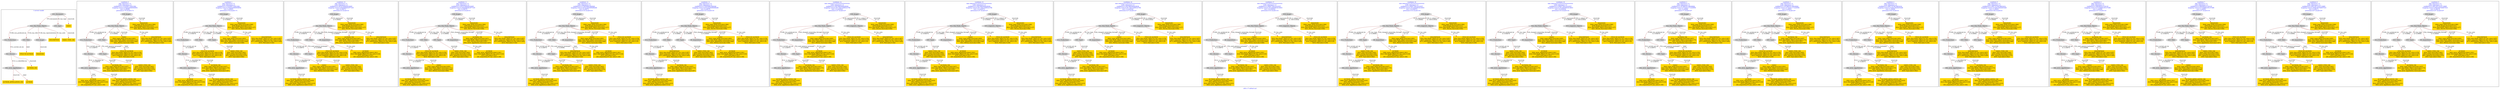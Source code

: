 digraph n0 {
fontcolor="blue"
remincross="true"
label="s08-s-17-edited.xml"
subgraph cluster_0 {
label="1-correct model"
n2[style="filled",color="white",fillcolor="lightgray",label="E12_Production1"];
n3[style="filled",color="white",fillcolor="lightgray",label="E21_Person1"];
n4[style="filled",color="white",fillcolor="lightgray",label="E82_Actor_Appellation1"];
n5[shape="plaintext",style="filled",fillcolor="gold",label="AUTHOR_URI"];
n6[style="filled",color="white",fillcolor="lightgray",label="E22_Man-Made_Object1"];
n7[style="filled",color="white",fillcolor="lightgray",label="E35_Title1"];
n8[style="filled",color="white",fillcolor="lightgray",label="E38_Image1"];
n9[shape="plaintext",style="filled",fillcolor="gold",label="DESCRIPTION"];
n10[style="filled",color="white",fillcolor="lightgray",label="E31_Document1"];
n11[style="filled",color="white",fillcolor="lightgray",label="E55_Type1"];
n12[shape="plaintext",style="filled",fillcolor="gold",label="VIDEO"];
n13[shape="plaintext",style="filled",fillcolor="gold",label="TITLE NO AUTHOR"];
n14[shape="plaintext",style="filled",fillcolor="gold",label="IMAGESRC"];
n15[shape="plaintext",style="filled",fillcolor="gold",label="VIDEO_TYPE_URI"];
n16[shape="plaintext",style="filled",fillcolor="gold",label="AUTHOR_APPELLATION_URI"];
n17[shape="plaintext",style="filled",fillcolor="gold",label="AUTHOR"];
}
subgraph cluster_1 {
label="candidate 0\nlink coherence:1.0\nnode coherence:1.0\nconfidence:0.3103585770001962\nmapping score:0.4784528590000654\ncost:13.99888\n-precision:0.79-recall:0.73"
n19[style="filled",color="white",fillcolor="lightgray",label="E12_Production1"];
n20[style="filled",color="white",fillcolor="lightgray",label="E21_Person1"];
n21[style="filled",color="white",fillcolor="lightgray",label="E55_Type1"];
n22[style="filled",color="white",fillcolor="lightgray",label="E82_Actor_Appellation1"];
n23[style="filled",color="white",fillcolor="lightgray",label="E22_Man-Made_Object1"];
n24[style="filled",color="white",fillcolor="lightgray",label="E35_Title1"];
n25[style="filled",color="white",fillcolor="lightgray",label="E38_Image1"];
n26[shape="plaintext",style="filled",fillcolor="gold",label="VIDEO_TYPE_URI\n[E55_Type,classLink,0.462]\n[E74_Group,classLink,0.242]\n[E57_Material,classLink,0.215]\n[E55_Type,label,0.082]"];
n27[shape="plaintext",style="filled",fillcolor="gold",label="VIDEO\n[E40_Legal_Body,classLink,0.693]\n[E22_Man-Made_Object,classLink,0.171]\n[E82_Actor_Appellation,classLink,0.068]\n[E21_Person,classLink,0.068]"];
n28[shape="plaintext",style="filled",fillcolor="gold",label="AUTHOR\n[E82_Actor_Appellation,label,0.361]\n[E22_Man-Made_Object,P3_has_note,0.238]\n[E35_Title,label,0.201]\n[E8_Acquisition,P3_has_note,0.199]"];
n29[shape="plaintext",style="filled",fillcolor="gold",label="AUTHOR_APPELLATION_URI\n[E82_Actor_Appellation,classLink,0.635]\n[E21_Person,classLink,0.337]\n[E22_Man-Made_Object,P3_has_note,0.015]\n[E82_Actor_Appellation,label,0.014]"];
n30[shape="plaintext",style="filled",fillcolor="gold",label="TITLE NO AUTHOR\n[E22_Man-Made_Object,P3_has_note,0.278]\n[E73_Information_Object,P3_has_note,0.247]\n[E33_Linguistic_Object,P3_has_note,0.24]\n[E35_Title,label,0.236]"];
n31[shape="plaintext",style="filled",fillcolor="gold",label="DESCRIPTION\n[E22_Man-Made_Object,P3_has_note,0.297]\n[E33_Linguistic_Object,P3_has_note,0.276]\n[E73_Information_Object,P3_has_note,0.266]\n[E35_Title,label,0.162]"];
n32[shape="plaintext",style="filled",fillcolor="gold",label="AUTHOR_URI\n[E40_Legal_Body,classLink,0.647]\n[E22_Man-Made_Object,classLink,0.175]\n[E21_Person,classLink,0.091]\n[E82_Actor_Appellation,classLink,0.087]"];
n33[shape="plaintext",style="filled",fillcolor="gold",label="IMAGESRC\n[E40_Legal_Body,classLink,0.586]\n[E38_Image,classLink,0.231]\n[E22_Man-Made_Object,classLink,0.127]\n[E21_Person,classLink,0.056]"];
}
subgraph cluster_2 {
label="candidate 1\nlink coherence:1.0\nnode coherence:1.0\nconfidence:0.3103585770001962\nmapping score:0.4784528590000654\ncost:13.99893\n-precision:0.79-recall:0.73"
n35[style="filled",color="white",fillcolor="lightgray",label="E12_Production1"];
n36[style="filled",color="white",fillcolor="lightgray",label="E21_Person1"];
n37[style="filled",color="white",fillcolor="lightgray",label="E82_Actor_Appellation1"];
n38[style="filled",color="white",fillcolor="lightgray",label="E22_Man-Made_Object1"];
n39[style="filled",color="white",fillcolor="lightgray",label="E35_Title1"];
n40[style="filled",color="white",fillcolor="lightgray",label="E55_Type2"];
n41[style="filled",color="white",fillcolor="lightgray",label="E38_Image1"];
n42[shape="plaintext",style="filled",fillcolor="gold",label="VIDEO\n[E40_Legal_Body,classLink,0.693]\n[E22_Man-Made_Object,classLink,0.171]\n[E82_Actor_Appellation,classLink,0.068]\n[E21_Person,classLink,0.068]"];
n43[shape="plaintext",style="filled",fillcolor="gold",label="AUTHOR\n[E82_Actor_Appellation,label,0.361]\n[E22_Man-Made_Object,P3_has_note,0.238]\n[E35_Title,label,0.201]\n[E8_Acquisition,P3_has_note,0.199]"];
n44[shape="plaintext",style="filled",fillcolor="gold",label="AUTHOR_APPELLATION_URI\n[E82_Actor_Appellation,classLink,0.635]\n[E21_Person,classLink,0.337]\n[E22_Man-Made_Object,P3_has_note,0.015]\n[E82_Actor_Appellation,label,0.014]"];
n45[shape="plaintext",style="filled",fillcolor="gold",label="TITLE NO AUTHOR\n[E22_Man-Made_Object,P3_has_note,0.278]\n[E73_Information_Object,P3_has_note,0.247]\n[E33_Linguistic_Object,P3_has_note,0.24]\n[E35_Title,label,0.236]"];
n46[shape="plaintext",style="filled",fillcolor="gold",label="VIDEO_TYPE_URI\n[E55_Type,classLink,0.462]\n[E74_Group,classLink,0.242]\n[E57_Material,classLink,0.215]\n[E55_Type,label,0.082]"];
n47[shape="plaintext",style="filled",fillcolor="gold",label="DESCRIPTION\n[E22_Man-Made_Object,P3_has_note,0.297]\n[E33_Linguistic_Object,P3_has_note,0.276]\n[E73_Information_Object,P3_has_note,0.266]\n[E35_Title,label,0.162]"];
n48[shape="plaintext",style="filled",fillcolor="gold",label="AUTHOR_URI\n[E40_Legal_Body,classLink,0.647]\n[E22_Man-Made_Object,classLink,0.175]\n[E21_Person,classLink,0.091]\n[E82_Actor_Appellation,classLink,0.087]"];
n49[shape="plaintext",style="filled",fillcolor="gold",label="IMAGESRC\n[E40_Legal_Body,classLink,0.586]\n[E38_Image,classLink,0.231]\n[E22_Man-Made_Object,classLink,0.127]\n[E21_Person,classLink,0.056]"];
}
subgraph cluster_3 {
label="candidate 10\nlink coherence:1.0\nnode coherence:1.0\nconfidence:0.2876704845632005\nmapping score:0.4500568281877335\ncost:14.99873\n-precision:0.6-recall:0.6"
n51[style="filled",color="white",fillcolor="lightgray",label="E12_Production1"];
n52[style="filled",color="white",fillcolor="lightgray",label="E21_Person1"];
n53[style="filled",color="white",fillcolor="lightgray",label="E55_Type1"];
n54[style="filled",color="white",fillcolor="lightgray",label="E82_Actor_Appellation1"];
n55[style="filled",color="white",fillcolor="lightgray",label="E22_Man-Made_Object1"];
n56[style="filled",color="white",fillcolor="lightgray",label="E35_Title1"];
n57[style="filled",color="white",fillcolor="lightgray",label="E8_Acquisition1"];
n58[style="filled",color="white",fillcolor="lightgray",label="E38_Image1"];
n59[shape="plaintext",style="filled",fillcolor="gold",label="VIDEO_TYPE_URI\n[E55_Type,classLink,0.462]\n[E74_Group,classLink,0.242]\n[E57_Material,classLink,0.215]\n[E55_Type,label,0.082]"];
n60[shape="plaintext",style="filled",fillcolor="gold",label="AUTHOR_URI\n[E40_Legal_Body,classLink,0.647]\n[E22_Man-Made_Object,classLink,0.175]\n[E21_Person,classLink,0.091]\n[E82_Actor_Appellation,classLink,0.087]"];
n61[shape="plaintext",style="filled",fillcolor="gold",label="AUTHOR_APPELLATION_URI\n[E82_Actor_Appellation,classLink,0.635]\n[E21_Person,classLink,0.337]\n[E22_Man-Made_Object,P3_has_note,0.015]\n[E82_Actor_Appellation,label,0.014]"];
n62[shape="plaintext",style="filled",fillcolor="gold",label="TITLE NO AUTHOR\n[E22_Man-Made_Object,P3_has_note,0.278]\n[E73_Information_Object,P3_has_note,0.247]\n[E33_Linguistic_Object,P3_has_note,0.24]\n[E35_Title,label,0.236]"];
n63[shape="plaintext",style="filled",fillcolor="gold",label="AUTHOR\n[E82_Actor_Appellation,label,0.361]\n[E22_Man-Made_Object,P3_has_note,0.238]\n[E35_Title,label,0.201]\n[E8_Acquisition,P3_has_note,0.199]"];
n64[shape="plaintext",style="filled",fillcolor="gold",label="DESCRIPTION\n[E22_Man-Made_Object,P3_has_note,0.297]\n[E33_Linguistic_Object,P3_has_note,0.276]\n[E73_Information_Object,P3_has_note,0.266]\n[E35_Title,label,0.162]"];
n65[shape="plaintext",style="filled",fillcolor="gold",label="VIDEO\n[E40_Legal_Body,classLink,0.693]\n[E22_Man-Made_Object,classLink,0.171]\n[E82_Actor_Appellation,classLink,0.068]\n[E21_Person,classLink,0.068]"];
n66[shape="plaintext",style="filled",fillcolor="gold",label="IMAGESRC\n[E40_Legal_Body,classLink,0.586]\n[E38_Image,classLink,0.231]\n[E22_Man-Made_Object,classLink,0.127]\n[E21_Person,classLink,0.056]"];
}
subgraph cluster_4 {
label="candidate 11\nlink coherence:1.0\nnode coherence:1.0\nconfidence:0.2876704845632005\nmapping score:0.4500568281877335\ncost:14.99878\n-precision:0.6-recall:0.6"
n68[style="filled",color="white",fillcolor="lightgray",label="E12_Production1"];
n69[style="filled",color="white",fillcolor="lightgray",label="E21_Person1"];
n70[style="filled",color="white",fillcolor="lightgray",label="E82_Actor_Appellation1"];
n71[style="filled",color="white",fillcolor="lightgray",label="E22_Man-Made_Object1"];
n72[style="filled",color="white",fillcolor="lightgray",label="E35_Title1"];
n73[style="filled",color="white",fillcolor="lightgray",label="E55_Type2"];
n74[style="filled",color="white",fillcolor="lightgray",label="E8_Acquisition1"];
n75[style="filled",color="white",fillcolor="lightgray",label="E38_Image1"];
n76[shape="plaintext",style="filled",fillcolor="gold",label="AUTHOR_URI\n[E40_Legal_Body,classLink,0.647]\n[E22_Man-Made_Object,classLink,0.175]\n[E21_Person,classLink,0.091]\n[E82_Actor_Appellation,classLink,0.087]"];
n77[shape="plaintext",style="filled",fillcolor="gold",label="AUTHOR_APPELLATION_URI\n[E82_Actor_Appellation,classLink,0.635]\n[E21_Person,classLink,0.337]\n[E22_Man-Made_Object,P3_has_note,0.015]\n[E82_Actor_Appellation,label,0.014]"];
n78[shape="plaintext",style="filled",fillcolor="gold",label="TITLE NO AUTHOR\n[E22_Man-Made_Object,P3_has_note,0.278]\n[E73_Information_Object,P3_has_note,0.247]\n[E33_Linguistic_Object,P3_has_note,0.24]\n[E35_Title,label,0.236]"];
n79[shape="plaintext",style="filled",fillcolor="gold",label="AUTHOR\n[E82_Actor_Appellation,label,0.361]\n[E22_Man-Made_Object,P3_has_note,0.238]\n[E35_Title,label,0.201]\n[E8_Acquisition,P3_has_note,0.199]"];
n80[shape="plaintext",style="filled",fillcolor="gold",label="VIDEO_TYPE_URI\n[E55_Type,classLink,0.462]\n[E74_Group,classLink,0.242]\n[E57_Material,classLink,0.215]\n[E55_Type,label,0.082]"];
n81[shape="plaintext",style="filled",fillcolor="gold",label="DESCRIPTION\n[E22_Man-Made_Object,P3_has_note,0.297]\n[E33_Linguistic_Object,P3_has_note,0.276]\n[E73_Information_Object,P3_has_note,0.266]\n[E35_Title,label,0.162]"];
n82[shape="plaintext",style="filled",fillcolor="gold",label="VIDEO\n[E40_Legal_Body,classLink,0.693]\n[E22_Man-Made_Object,classLink,0.171]\n[E82_Actor_Appellation,classLink,0.068]\n[E21_Person,classLink,0.068]"];
n83[shape="plaintext",style="filled",fillcolor="gold",label="IMAGESRC\n[E40_Legal_Body,classLink,0.586]\n[E38_Image,classLink,0.231]\n[E22_Man-Made_Object,classLink,0.127]\n[E21_Person,classLink,0.056]"];
}
subgraph cluster_5 {
label="candidate 12\nlink coherence:1.0\nnode coherence:1.0\nconfidence:0.278554881984948\nmapping score:0.44701829399498266\ncost:14.99873\n-precision:0.53-recall:0.53"
n85[style="filled",color="white",fillcolor="lightgray",label="E12_Production1"];
n86[style="filled",color="white",fillcolor="lightgray",label="E21_Person1"];
n87[style="filled",color="white",fillcolor="lightgray",label="E55_Type1"];
n88[style="filled",color="white",fillcolor="lightgray",label="E82_Actor_Appellation1"];
n89[style="filled",color="white",fillcolor="lightgray",label="E22_Man-Made_Object1"];
n90[style="filled",color="white",fillcolor="lightgray",label="E35_Title1"];
n91[style="filled",color="white",fillcolor="lightgray",label="E8_Acquisition1"];
n92[style="filled",color="white",fillcolor="lightgray",label="E38_Image1"];
n93[shape="plaintext",style="filled",fillcolor="gold",label="VIDEO_TYPE_URI\n[E55_Type,classLink,0.462]\n[E74_Group,classLink,0.242]\n[E57_Material,classLink,0.215]\n[E55_Type,label,0.082]"];
n94[shape="plaintext",style="filled",fillcolor="gold",label="VIDEO\n[E40_Legal_Body,classLink,0.693]\n[E22_Man-Made_Object,classLink,0.171]\n[E82_Actor_Appellation,classLink,0.068]\n[E21_Person,classLink,0.068]"];
n95[shape="plaintext",style="filled",fillcolor="gold",label="AUTHOR_APPELLATION_URI\n[E82_Actor_Appellation,classLink,0.635]\n[E21_Person,classLink,0.337]\n[E22_Man-Made_Object,P3_has_note,0.015]\n[E82_Actor_Appellation,label,0.014]"];
n96[shape="plaintext",style="filled",fillcolor="gold",label="DESCRIPTION\n[E22_Man-Made_Object,P3_has_note,0.297]\n[E33_Linguistic_Object,P3_has_note,0.276]\n[E73_Information_Object,P3_has_note,0.266]\n[E35_Title,label,0.162]"];
n97[shape="plaintext",style="filled",fillcolor="gold",label="AUTHOR\n[E82_Actor_Appellation,label,0.361]\n[E22_Man-Made_Object,P3_has_note,0.238]\n[E35_Title,label,0.201]\n[E8_Acquisition,P3_has_note,0.199]"];
n98[shape="plaintext",style="filled",fillcolor="gold",label="TITLE NO AUTHOR\n[E22_Man-Made_Object,P3_has_note,0.278]\n[E73_Information_Object,P3_has_note,0.247]\n[E33_Linguistic_Object,P3_has_note,0.24]\n[E35_Title,label,0.236]"];
n99[shape="plaintext",style="filled",fillcolor="gold",label="AUTHOR_URI\n[E40_Legal_Body,classLink,0.647]\n[E22_Man-Made_Object,classLink,0.175]\n[E21_Person,classLink,0.091]\n[E82_Actor_Appellation,classLink,0.087]"];
n100[shape="plaintext",style="filled",fillcolor="gold",label="IMAGESRC\n[E40_Legal_Body,classLink,0.586]\n[E38_Image,classLink,0.231]\n[E22_Man-Made_Object,classLink,0.127]\n[E21_Person,classLink,0.056]"];
}
subgraph cluster_6 {
label="candidate 13\nlink coherence:1.0\nnode coherence:1.0\nconfidence:0.278554881984948\nmapping score:0.44701829399498266\ncost:14.99878\n-precision:0.53-recall:0.53"
n102[style="filled",color="white",fillcolor="lightgray",label="E12_Production1"];
n103[style="filled",color="white",fillcolor="lightgray",label="E21_Person1"];
n104[style="filled",color="white",fillcolor="lightgray",label="E82_Actor_Appellation1"];
n105[style="filled",color="white",fillcolor="lightgray",label="E22_Man-Made_Object1"];
n106[style="filled",color="white",fillcolor="lightgray",label="E35_Title1"];
n107[style="filled",color="white",fillcolor="lightgray",label="E55_Type2"];
n108[style="filled",color="white",fillcolor="lightgray",label="E8_Acquisition1"];
n109[style="filled",color="white",fillcolor="lightgray",label="E38_Image1"];
n110[shape="plaintext",style="filled",fillcolor="gold",label="VIDEO\n[E40_Legal_Body,classLink,0.693]\n[E22_Man-Made_Object,classLink,0.171]\n[E82_Actor_Appellation,classLink,0.068]\n[E21_Person,classLink,0.068]"];
n111[shape="plaintext",style="filled",fillcolor="gold",label="AUTHOR_APPELLATION_URI\n[E82_Actor_Appellation,classLink,0.635]\n[E21_Person,classLink,0.337]\n[E22_Man-Made_Object,P3_has_note,0.015]\n[E82_Actor_Appellation,label,0.014]"];
n112[shape="plaintext",style="filled",fillcolor="gold",label="DESCRIPTION\n[E22_Man-Made_Object,P3_has_note,0.297]\n[E33_Linguistic_Object,P3_has_note,0.276]\n[E73_Information_Object,P3_has_note,0.266]\n[E35_Title,label,0.162]"];
n113[shape="plaintext",style="filled",fillcolor="gold",label="AUTHOR\n[E82_Actor_Appellation,label,0.361]\n[E22_Man-Made_Object,P3_has_note,0.238]\n[E35_Title,label,0.201]\n[E8_Acquisition,P3_has_note,0.199]"];
n114[shape="plaintext",style="filled",fillcolor="gold",label="VIDEO_TYPE_URI\n[E55_Type,classLink,0.462]\n[E74_Group,classLink,0.242]\n[E57_Material,classLink,0.215]\n[E55_Type,label,0.082]"];
n115[shape="plaintext",style="filled",fillcolor="gold",label="TITLE NO AUTHOR\n[E22_Man-Made_Object,P3_has_note,0.278]\n[E73_Information_Object,P3_has_note,0.247]\n[E33_Linguistic_Object,P3_has_note,0.24]\n[E35_Title,label,0.236]"];
n116[shape="plaintext",style="filled",fillcolor="gold",label="AUTHOR_URI\n[E40_Legal_Body,classLink,0.647]\n[E22_Man-Made_Object,classLink,0.175]\n[E21_Person,classLink,0.091]\n[E82_Actor_Appellation,classLink,0.087]"];
n117[shape="plaintext",style="filled",fillcolor="gold",label="IMAGESRC\n[E40_Legal_Body,classLink,0.586]\n[E38_Image,classLink,0.231]\n[E22_Man-Made_Object,classLink,0.127]\n[E21_Person,classLink,0.056]"];
}
subgraph cluster_7 {
label="candidate 14\nlink coherence:0.9333333333333333\nnode coherence:1.0\nconfidence:0.2927684280829838\nmapping score:0.45175614269432796\ncost:114.008922\n-precision:0.47-recall:0.47"
n119[style="filled",color="white",fillcolor="lightgray",label="E12_Production1"];
n120[style="filled",color="white",fillcolor="lightgray",label="E21_Person1"];
n121[style="filled",color="white",fillcolor="lightgray",label="E55_Type1"];
n122[style="filled",color="white",fillcolor="lightgray",label="E82_Actor_Appellation1"];
n123[style="filled",color="white",fillcolor="lightgray",label="E22_Man-Made_Object1"];
n124[style="filled",color="white",fillcolor="lightgray",label="E8_Acquisition1"];
n125[style="filled",color="white",fillcolor="lightgray",label="E38_Image1"];
n126[style="filled",color="white",fillcolor="lightgray",label="E33_Linguistic_Object2"];
n127[shape="plaintext",style="filled",fillcolor="gold",label="VIDEO_TYPE_URI\n[E55_Type,classLink,0.462]\n[E74_Group,classLink,0.242]\n[E57_Material,classLink,0.215]\n[E55_Type,label,0.082]"];
n128[shape="plaintext",style="filled",fillcolor="gold",label="VIDEO\n[E40_Legal_Body,classLink,0.693]\n[E22_Man-Made_Object,classLink,0.171]\n[E82_Actor_Appellation,classLink,0.068]\n[E21_Person,classLink,0.068]"];
n129[shape="plaintext",style="filled",fillcolor="gold",label="AUTHOR_APPELLATION_URI\n[E82_Actor_Appellation,classLink,0.635]\n[E21_Person,classLink,0.337]\n[E22_Man-Made_Object,P3_has_note,0.015]\n[E82_Actor_Appellation,label,0.014]"];
n130[shape="plaintext",style="filled",fillcolor="gold",label="AUTHOR\n[E82_Actor_Appellation,label,0.361]\n[E22_Man-Made_Object,P3_has_note,0.238]\n[E35_Title,label,0.201]\n[E8_Acquisition,P3_has_note,0.199]"];
n131[shape="plaintext",style="filled",fillcolor="gold",label="TITLE NO AUTHOR\n[E22_Man-Made_Object,P3_has_note,0.278]\n[E73_Information_Object,P3_has_note,0.247]\n[E33_Linguistic_Object,P3_has_note,0.24]\n[E35_Title,label,0.236]"];
n132[shape="plaintext",style="filled",fillcolor="gold",label="DESCRIPTION\n[E22_Man-Made_Object,P3_has_note,0.297]\n[E33_Linguistic_Object,P3_has_note,0.276]\n[E73_Information_Object,P3_has_note,0.266]\n[E35_Title,label,0.162]"];
n133[shape="plaintext",style="filled",fillcolor="gold",label="AUTHOR_URI\n[E40_Legal_Body,classLink,0.647]\n[E22_Man-Made_Object,classLink,0.175]\n[E21_Person,classLink,0.091]\n[E82_Actor_Appellation,classLink,0.087]"];
n134[shape="plaintext",style="filled",fillcolor="gold",label="IMAGESRC\n[E40_Legal_Body,classLink,0.586]\n[E38_Image,classLink,0.231]\n[E22_Man-Made_Object,classLink,0.127]\n[E21_Person,classLink,0.056]"];
}
subgraph cluster_8 {
label="candidate 15\nlink coherence:0.9333333333333333\nnode coherence:1.0\nconfidence:0.2927684280829838\nmapping score:0.45175614269432796\ncost:114.008972\n-precision:0.47-recall:0.47"
n136[style="filled",color="white",fillcolor="lightgray",label="E12_Production1"];
n137[style="filled",color="white",fillcolor="lightgray",label="E21_Person1"];
n138[style="filled",color="white",fillcolor="lightgray",label="E82_Actor_Appellation1"];
n139[style="filled",color="white",fillcolor="lightgray",label="E22_Man-Made_Object1"];
n140[style="filled",color="white",fillcolor="lightgray",label="E55_Type2"];
n141[style="filled",color="white",fillcolor="lightgray",label="E8_Acquisition1"];
n142[style="filled",color="white",fillcolor="lightgray",label="E38_Image1"];
n143[style="filled",color="white",fillcolor="lightgray",label="E33_Linguistic_Object2"];
n144[shape="plaintext",style="filled",fillcolor="gold",label="VIDEO\n[E40_Legal_Body,classLink,0.693]\n[E22_Man-Made_Object,classLink,0.171]\n[E82_Actor_Appellation,classLink,0.068]\n[E21_Person,classLink,0.068]"];
n145[shape="plaintext",style="filled",fillcolor="gold",label="AUTHOR_APPELLATION_URI\n[E82_Actor_Appellation,classLink,0.635]\n[E21_Person,classLink,0.337]\n[E22_Man-Made_Object,P3_has_note,0.015]\n[E82_Actor_Appellation,label,0.014]"];
n146[shape="plaintext",style="filled",fillcolor="gold",label="AUTHOR\n[E82_Actor_Appellation,label,0.361]\n[E22_Man-Made_Object,P3_has_note,0.238]\n[E35_Title,label,0.201]\n[E8_Acquisition,P3_has_note,0.199]"];
n147[shape="plaintext",style="filled",fillcolor="gold",label="VIDEO_TYPE_URI\n[E55_Type,classLink,0.462]\n[E74_Group,classLink,0.242]\n[E57_Material,classLink,0.215]\n[E55_Type,label,0.082]"];
n148[shape="plaintext",style="filled",fillcolor="gold",label="TITLE NO AUTHOR\n[E22_Man-Made_Object,P3_has_note,0.278]\n[E73_Information_Object,P3_has_note,0.247]\n[E33_Linguistic_Object,P3_has_note,0.24]\n[E35_Title,label,0.236]"];
n149[shape="plaintext",style="filled",fillcolor="gold",label="DESCRIPTION\n[E22_Man-Made_Object,P3_has_note,0.297]\n[E33_Linguistic_Object,P3_has_note,0.276]\n[E73_Information_Object,P3_has_note,0.266]\n[E35_Title,label,0.162]"];
n150[shape="plaintext",style="filled",fillcolor="gold",label="AUTHOR_URI\n[E40_Legal_Body,classLink,0.647]\n[E22_Man-Made_Object,classLink,0.175]\n[E21_Person,classLink,0.091]\n[E82_Actor_Appellation,classLink,0.087]"];
n151[shape="plaintext",style="filled",fillcolor="gold",label="IMAGESRC\n[E40_Legal_Body,classLink,0.586]\n[E38_Image,classLink,0.231]\n[E22_Man-Made_Object,classLink,0.127]\n[E21_Person,classLink,0.056]"];
}
subgraph cluster_9 {
label="candidate 16\nlink coherence:0.9333333333333333\nnode coherence:1.0\nconfidence:0.2927684280829838\nmapping score:0.45175614269432796\ncost:114.009042\n-precision:0.47-recall:0.47"
n153[style="filled",color="white",fillcolor="lightgray",label="E12_Production1"];
n154[style="filled",color="white",fillcolor="lightgray",label="E21_Person1"];
n155[style="filled",color="white",fillcolor="lightgray",label="E82_Actor_Appellation1"];
n156[style="filled",color="white",fillcolor="lightgray",label="E22_Man-Made_Object1"];
n157[style="filled",color="white",fillcolor="lightgray",label="E55_Type3"];
n158[style="filled",color="white",fillcolor="lightgray",label="E8_Acquisition1"];
n159[style="filled",color="white",fillcolor="lightgray",label="E38_Image1"];
n160[style="filled",color="white",fillcolor="lightgray",label="E33_Linguistic_Object2"];
n161[shape="plaintext",style="filled",fillcolor="gold",label="VIDEO\n[E40_Legal_Body,classLink,0.693]\n[E22_Man-Made_Object,classLink,0.171]\n[E82_Actor_Appellation,classLink,0.068]\n[E21_Person,classLink,0.068]"];
n162[shape="plaintext",style="filled",fillcolor="gold",label="VIDEO_TYPE_URI\n[E55_Type,classLink,0.462]\n[E74_Group,classLink,0.242]\n[E57_Material,classLink,0.215]\n[E55_Type,label,0.082]"];
n163[shape="plaintext",style="filled",fillcolor="gold",label="AUTHOR_APPELLATION_URI\n[E82_Actor_Appellation,classLink,0.635]\n[E21_Person,classLink,0.337]\n[E22_Man-Made_Object,P3_has_note,0.015]\n[E82_Actor_Appellation,label,0.014]"];
n164[shape="plaintext",style="filled",fillcolor="gold",label="AUTHOR\n[E82_Actor_Appellation,label,0.361]\n[E22_Man-Made_Object,P3_has_note,0.238]\n[E35_Title,label,0.201]\n[E8_Acquisition,P3_has_note,0.199]"];
n165[shape="plaintext",style="filled",fillcolor="gold",label="TITLE NO AUTHOR\n[E22_Man-Made_Object,P3_has_note,0.278]\n[E73_Information_Object,P3_has_note,0.247]\n[E33_Linguistic_Object,P3_has_note,0.24]\n[E35_Title,label,0.236]"];
n166[shape="plaintext",style="filled",fillcolor="gold",label="DESCRIPTION\n[E22_Man-Made_Object,P3_has_note,0.297]\n[E33_Linguistic_Object,P3_has_note,0.276]\n[E73_Information_Object,P3_has_note,0.266]\n[E35_Title,label,0.162]"];
n167[shape="plaintext",style="filled",fillcolor="gold",label="AUTHOR_URI\n[E40_Legal_Body,classLink,0.647]\n[E22_Man-Made_Object,classLink,0.175]\n[E21_Person,classLink,0.091]\n[E82_Actor_Appellation,classLink,0.087]"];
n168[shape="plaintext",style="filled",fillcolor="gold",label="IMAGESRC\n[E40_Legal_Body,classLink,0.586]\n[E38_Image,classLink,0.231]\n[E22_Man-Made_Object,classLink,0.127]\n[E21_Person,classLink,0.056]"];
}
subgraph cluster_10 {
label="candidate 17\nlink coherence:0.9333333333333333\nnode coherence:1.0\nconfidence:0.2906778410232557\nmapping score:0.4510592803410853\ncost:114.008922\n-precision:0.53-recall:0.53"
n170[style="filled",color="white",fillcolor="lightgray",label="E12_Production1"];
n171[style="filled",color="white",fillcolor="lightgray",label="E21_Person1"];
n172[style="filled",color="white",fillcolor="lightgray",label="E55_Type1"];
n173[style="filled",color="white",fillcolor="lightgray",label="E82_Actor_Appellation1"];
n174[style="filled",color="white",fillcolor="lightgray",label="E22_Man-Made_Object1"];
n175[style="filled",color="white",fillcolor="lightgray",label="E8_Acquisition1"];
n176[style="filled",color="white",fillcolor="lightgray",label="E38_Image1"];
n177[style="filled",color="white",fillcolor="lightgray",label="E33_Linguistic_Object2"];
n178[shape="plaintext",style="filled",fillcolor="gold",label="VIDEO_TYPE_URI\n[E55_Type,classLink,0.462]\n[E74_Group,classLink,0.242]\n[E57_Material,classLink,0.215]\n[E55_Type,label,0.082]"];
n179[shape="plaintext",style="filled",fillcolor="gold",label="VIDEO\n[E40_Legal_Body,classLink,0.693]\n[E22_Man-Made_Object,classLink,0.171]\n[E82_Actor_Appellation,classLink,0.068]\n[E21_Person,classLink,0.068]"];
n180[shape="plaintext",style="filled",fillcolor="gold",label="AUTHOR_APPELLATION_URI\n[E82_Actor_Appellation,classLink,0.635]\n[E21_Person,classLink,0.337]\n[E22_Man-Made_Object,P3_has_note,0.015]\n[E82_Actor_Appellation,label,0.014]"];
n181[shape="plaintext",style="filled",fillcolor="gold",label="AUTHOR\n[E82_Actor_Appellation,label,0.361]\n[E22_Man-Made_Object,P3_has_note,0.238]\n[E35_Title,label,0.201]\n[E8_Acquisition,P3_has_note,0.199]"];
n182[shape="plaintext",style="filled",fillcolor="gold",label="TITLE NO AUTHOR\n[E22_Man-Made_Object,P3_has_note,0.278]\n[E73_Information_Object,P3_has_note,0.247]\n[E33_Linguistic_Object,P3_has_note,0.24]\n[E35_Title,label,0.236]"];
n183[shape="plaintext",style="filled",fillcolor="gold",label="DESCRIPTION\n[E22_Man-Made_Object,P3_has_note,0.297]\n[E33_Linguistic_Object,P3_has_note,0.276]\n[E73_Information_Object,P3_has_note,0.266]\n[E35_Title,label,0.162]"];
n184[shape="plaintext",style="filled",fillcolor="gold",label="AUTHOR_URI\n[E40_Legal_Body,classLink,0.647]\n[E22_Man-Made_Object,classLink,0.175]\n[E21_Person,classLink,0.091]\n[E82_Actor_Appellation,classLink,0.087]"];
n185[shape="plaintext",style="filled",fillcolor="gold",label="IMAGESRC\n[E40_Legal_Body,classLink,0.586]\n[E38_Image,classLink,0.231]\n[E22_Man-Made_Object,classLink,0.127]\n[E21_Person,classLink,0.056]"];
}
subgraph cluster_11 {
label="candidate 18\nlink coherence:0.9333333333333333\nnode coherence:1.0\nconfidence:0.2906778410232557\nmapping score:0.4510592803410853\ncost:114.008972\n-precision:0.53-recall:0.53"
n187[style="filled",color="white",fillcolor="lightgray",label="E12_Production1"];
n188[style="filled",color="white",fillcolor="lightgray",label="E21_Person1"];
n189[style="filled",color="white",fillcolor="lightgray",label="E82_Actor_Appellation1"];
n190[style="filled",color="white",fillcolor="lightgray",label="E22_Man-Made_Object1"];
n191[style="filled",color="white",fillcolor="lightgray",label="E55_Type2"];
n192[style="filled",color="white",fillcolor="lightgray",label="E8_Acquisition1"];
n193[style="filled",color="white",fillcolor="lightgray",label="E38_Image1"];
n194[style="filled",color="white",fillcolor="lightgray",label="E33_Linguistic_Object2"];
n195[shape="plaintext",style="filled",fillcolor="gold",label="VIDEO\n[E40_Legal_Body,classLink,0.693]\n[E22_Man-Made_Object,classLink,0.171]\n[E82_Actor_Appellation,classLink,0.068]\n[E21_Person,classLink,0.068]"];
n196[shape="plaintext",style="filled",fillcolor="gold",label="AUTHOR_APPELLATION_URI\n[E82_Actor_Appellation,classLink,0.635]\n[E21_Person,classLink,0.337]\n[E22_Man-Made_Object,P3_has_note,0.015]\n[E82_Actor_Appellation,label,0.014]"];
n197[shape="plaintext",style="filled",fillcolor="gold",label="AUTHOR\n[E82_Actor_Appellation,label,0.361]\n[E22_Man-Made_Object,P3_has_note,0.238]\n[E35_Title,label,0.201]\n[E8_Acquisition,P3_has_note,0.199]"];
n198[shape="plaintext",style="filled",fillcolor="gold",label="VIDEO_TYPE_URI\n[E55_Type,classLink,0.462]\n[E74_Group,classLink,0.242]\n[E57_Material,classLink,0.215]\n[E55_Type,label,0.082]"];
n199[shape="plaintext",style="filled",fillcolor="gold",label="TITLE NO AUTHOR\n[E22_Man-Made_Object,P3_has_note,0.278]\n[E73_Information_Object,P3_has_note,0.247]\n[E33_Linguistic_Object,P3_has_note,0.24]\n[E35_Title,label,0.236]"];
n200[shape="plaintext",style="filled",fillcolor="gold",label="DESCRIPTION\n[E22_Man-Made_Object,P3_has_note,0.297]\n[E33_Linguistic_Object,P3_has_note,0.276]\n[E73_Information_Object,P3_has_note,0.266]\n[E35_Title,label,0.162]"];
n201[shape="plaintext",style="filled",fillcolor="gold",label="AUTHOR_URI\n[E40_Legal_Body,classLink,0.647]\n[E22_Man-Made_Object,classLink,0.175]\n[E21_Person,classLink,0.091]\n[E82_Actor_Appellation,classLink,0.087]"];
n202[shape="plaintext",style="filled",fillcolor="gold",label="IMAGESRC\n[E40_Legal_Body,classLink,0.586]\n[E38_Image,classLink,0.231]\n[E22_Man-Made_Object,classLink,0.127]\n[E21_Person,classLink,0.056]"];
}
subgraph cluster_12 {
label="candidate 19\nlink coherence:0.9333333333333333\nnode coherence:1.0\nconfidence:0.2906778410232557\nmapping score:0.4510592803410853\ncost:114.009042\n-precision:0.53-recall:0.53"
n204[style="filled",color="white",fillcolor="lightgray",label="E12_Production1"];
n205[style="filled",color="white",fillcolor="lightgray",label="E21_Person1"];
n206[style="filled",color="white",fillcolor="lightgray",label="E82_Actor_Appellation1"];
n207[style="filled",color="white",fillcolor="lightgray",label="E22_Man-Made_Object1"];
n208[style="filled",color="white",fillcolor="lightgray",label="E55_Type3"];
n209[style="filled",color="white",fillcolor="lightgray",label="E8_Acquisition1"];
n210[style="filled",color="white",fillcolor="lightgray",label="E38_Image1"];
n211[style="filled",color="white",fillcolor="lightgray",label="E33_Linguistic_Object2"];
n212[shape="plaintext",style="filled",fillcolor="gold",label="VIDEO\n[E40_Legal_Body,classLink,0.693]\n[E22_Man-Made_Object,classLink,0.171]\n[E82_Actor_Appellation,classLink,0.068]\n[E21_Person,classLink,0.068]"];
n213[shape="plaintext",style="filled",fillcolor="gold",label="VIDEO_TYPE_URI\n[E55_Type,classLink,0.462]\n[E74_Group,classLink,0.242]\n[E57_Material,classLink,0.215]\n[E55_Type,label,0.082]"];
n214[shape="plaintext",style="filled",fillcolor="gold",label="AUTHOR_APPELLATION_URI\n[E82_Actor_Appellation,classLink,0.635]\n[E21_Person,classLink,0.337]\n[E22_Man-Made_Object,P3_has_note,0.015]\n[E82_Actor_Appellation,label,0.014]"];
n215[shape="plaintext",style="filled",fillcolor="gold",label="AUTHOR\n[E82_Actor_Appellation,label,0.361]\n[E22_Man-Made_Object,P3_has_note,0.238]\n[E35_Title,label,0.201]\n[E8_Acquisition,P3_has_note,0.199]"];
n216[shape="plaintext",style="filled",fillcolor="gold",label="TITLE NO AUTHOR\n[E22_Man-Made_Object,P3_has_note,0.278]\n[E73_Information_Object,P3_has_note,0.247]\n[E33_Linguistic_Object,P3_has_note,0.24]\n[E35_Title,label,0.236]"];
n217[shape="plaintext",style="filled",fillcolor="gold",label="DESCRIPTION\n[E22_Man-Made_Object,P3_has_note,0.297]\n[E33_Linguistic_Object,P3_has_note,0.276]\n[E73_Information_Object,P3_has_note,0.266]\n[E35_Title,label,0.162]"];
n218[shape="plaintext",style="filled",fillcolor="gold",label="AUTHOR_URI\n[E40_Legal_Body,classLink,0.647]\n[E22_Man-Made_Object,classLink,0.175]\n[E21_Person,classLink,0.091]\n[E82_Actor_Appellation,classLink,0.087]"];
n219[shape="plaintext",style="filled",fillcolor="gold",label="IMAGESRC\n[E40_Legal_Body,classLink,0.586]\n[E38_Image,classLink,0.231]\n[E22_Man-Made_Object,classLink,0.127]\n[E21_Person,classLink,0.056]"];
}
subgraph cluster_13 {
label="candidate 2\nlink coherence:1.0\nnode coherence:1.0\nconfidence:0.30789035136628684\nmapping score:0.4776301171220956\ncost:13.99888\n-precision:0.71-recall:0.67"
n221[style="filled",color="white",fillcolor="lightgray",label="E12_Production1"];
n222[style="filled",color="white",fillcolor="lightgray",label="E21_Person1"];
n223[style="filled",color="white",fillcolor="lightgray",label="E55_Type1"];
n224[style="filled",color="white",fillcolor="lightgray",label="E82_Actor_Appellation1"];
n225[style="filled",color="white",fillcolor="lightgray",label="E22_Man-Made_Object1"];
n226[style="filled",color="white",fillcolor="lightgray",label="E35_Title1"];
n227[style="filled",color="white",fillcolor="lightgray",label="E38_Image1"];
n228[shape="plaintext",style="filled",fillcolor="gold",label="VIDEO_TYPE_URI\n[E55_Type,classLink,0.462]\n[E74_Group,classLink,0.242]\n[E57_Material,classLink,0.215]\n[E55_Type,label,0.082]"];
n229[shape="plaintext",style="filled",fillcolor="gold",label="AUTHOR_URI\n[E40_Legal_Body,classLink,0.647]\n[E22_Man-Made_Object,classLink,0.175]\n[E21_Person,classLink,0.091]\n[E82_Actor_Appellation,classLink,0.087]"];
n230[shape="plaintext",style="filled",fillcolor="gold",label="AUTHOR\n[E82_Actor_Appellation,label,0.361]\n[E22_Man-Made_Object,P3_has_note,0.238]\n[E35_Title,label,0.201]\n[E8_Acquisition,P3_has_note,0.199]"];
n231[shape="plaintext",style="filled",fillcolor="gold",label="AUTHOR_APPELLATION_URI\n[E82_Actor_Appellation,classLink,0.635]\n[E21_Person,classLink,0.337]\n[E22_Man-Made_Object,P3_has_note,0.015]\n[E82_Actor_Appellation,label,0.014]"];
n232[shape="plaintext",style="filled",fillcolor="gold",label="TITLE NO AUTHOR\n[E22_Man-Made_Object,P3_has_note,0.278]\n[E73_Information_Object,P3_has_note,0.247]\n[E33_Linguistic_Object,P3_has_note,0.24]\n[E35_Title,label,0.236]"];
n233[shape="plaintext",style="filled",fillcolor="gold",label="DESCRIPTION\n[E22_Man-Made_Object,P3_has_note,0.297]\n[E33_Linguistic_Object,P3_has_note,0.276]\n[E73_Information_Object,P3_has_note,0.266]\n[E35_Title,label,0.162]"];
n234[shape="plaintext",style="filled",fillcolor="gold",label="VIDEO\n[E40_Legal_Body,classLink,0.693]\n[E22_Man-Made_Object,classLink,0.171]\n[E82_Actor_Appellation,classLink,0.068]\n[E21_Person,classLink,0.068]"];
n235[shape="plaintext",style="filled",fillcolor="gold",label="IMAGESRC\n[E40_Legal_Body,classLink,0.586]\n[E38_Image,classLink,0.231]\n[E22_Man-Made_Object,classLink,0.127]\n[E21_Person,classLink,0.056]"];
}
subgraph cluster_14 {
label="candidate 3\nlink coherence:1.0\nnode coherence:1.0\nconfidence:0.30789035136628684\nmapping score:0.4776301171220956\ncost:13.99893\n-precision:0.71-recall:0.67"
n237[style="filled",color="white",fillcolor="lightgray",label="E12_Production1"];
n238[style="filled",color="white",fillcolor="lightgray",label="E21_Person1"];
n239[style="filled",color="white",fillcolor="lightgray",label="E82_Actor_Appellation1"];
n240[style="filled",color="white",fillcolor="lightgray",label="E22_Man-Made_Object1"];
n241[style="filled",color="white",fillcolor="lightgray",label="E35_Title1"];
n242[style="filled",color="white",fillcolor="lightgray",label="E55_Type2"];
n243[style="filled",color="white",fillcolor="lightgray",label="E38_Image1"];
n244[shape="plaintext",style="filled",fillcolor="gold",label="AUTHOR_URI\n[E40_Legal_Body,classLink,0.647]\n[E22_Man-Made_Object,classLink,0.175]\n[E21_Person,classLink,0.091]\n[E82_Actor_Appellation,classLink,0.087]"];
n245[shape="plaintext",style="filled",fillcolor="gold",label="AUTHOR\n[E82_Actor_Appellation,label,0.361]\n[E22_Man-Made_Object,P3_has_note,0.238]\n[E35_Title,label,0.201]\n[E8_Acquisition,P3_has_note,0.199]"];
n246[shape="plaintext",style="filled",fillcolor="gold",label="AUTHOR_APPELLATION_URI\n[E82_Actor_Appellation,classLink,0.635]\n[E21_Person,classLink,0.337]\n[E22_Man-Made_Object,P3_has_note,0.015]\n[E82_Actor_Appellation,label,0.014]"];
n247[shape="plaintext",style="filled",fillcolor="gold",label="TITLE NO AUTHOR\n[E22_Man-Made_Object,P3_has_note,0.278]\n[E73_Information_Object,P3_has_note,0.247]\n[E33_Linguistic_Object,P3_has_note,0.24]\n[E35_Title,label,0.236]"];
n248[shape="plaintext",style="filled",fillcolor="gold",label="VIDEO_TYPE_URI\n[E55_Type,classLink,0.462]\n[E74_Group,classLink,0.242]\n[E57_Material,classLink,0.215]\n[E55_Type,label,0.082]"];
n249[shape="plaintext",style="filled",fillcolor="gold",label="DESCRIPTION\n[E22_Man-Made_Object,P3_has_note,0.297]\n[E33_Linguistic_Object,P3_has_note,0.276]\n[E73_Information_Object,P3_has_note,0.266]\n[E35_Title,label,0.162]"];
n250[shape="plaintext",style="filled",fillcolor="gold",label="VIDEO\n[E40_Legal_Body,classLink,0.693]\n[E22_Man-Made_Object,classLink,0.171]\n[E82_Actor_Appellation,classLink,0.068]\n[E21_Person,classLink,0.068]"];
n251[shape="plaintext",style="filled",fillcolor="gold",label="IMAGESRC\n[E40_Legal_Body,classLink,0.586]\n[E38_Image,classLink,0.231]\n[E22_Man-Made_Object,classLink,0.127]\n[E21_Person,classLink,0.056]"];
}
subgraph cluster_15 {
label="candidate 4\nlink coherence:1.0\nnode coherence:1.0\nconfidence:0.29877474878803434\nmapping score:0.4745915829293448\ncost:13.99888\n-precision:0.64-recall:0.6"
n253[style="filled",color="white",fillcolor="lightgray",label="E12_Production1"];
n254[style="filled",color="white",fillcolor="lightgray",label="E21_Person1"];
n255[style="filled",color="white",fillcolor="lightgray",label="E55_Type1"];
n256[style="filled",color="white",fillcolor="lightgray",label="E82_Actor_Appellation1"];
n257[style="filled",color="white",fillcolor="lightgray",label="E22_Man-Made_Object1"];
n258[style="filled",color="white",fillcolor="lightgray",label="E35_Title1"];
n259[style="filled",color="white",fillcolor="lightgray",label="E38_Image1"];
n260[shape="plaintext",style="filled",fillcolor="gold",label="VIDEO_TYPE_URI\n[E55_Type,classLink,0.462]\n[E74_Group,classLink,0.242]\n[E57_Material,classLink,0.215]\n[E55_Type,label,0.082]"];
n261[shape="plaintext",style="filled",fillcolor="gold",label="VIDEO\n[E40_Legal_Body,classLink,0.693]\n[E22_Man-Made_Object,classLink,0.171]\n[E82_Actor_Appellation,classLink,0.068]\n[E21_Person,classLink,0.068]"];
n262[shape="plaintext",style="filled",fillcolor="gold",label="AUTHOR\n[E82_Actor_Appellation,label,0.361]\n[E22_Man-Made_Object,P3_has_note,0.238]\n[E35_Title,label,0.201]\n[E8_Acquisition,P3_has_note,0.199]"];
n263[shape="plaintext",style="filled",fillcolor="gold",label="AUTHOR_APPELLATION_URI\n[E82_Actor_Appellation,classLink,0.635]\n[E21_Person,classLink,0.337]\n[E22_Man-Made_Object,P3_has_note,0.015]\n[E82_Actor_Appellation,label,0.014]"];
n264[shape="plaintext",style="filled",fillcolor="gold",label="DESCRIPTION\n[E22_Man-Made_Object,P3_has_note,0.297]\n[E33_Linguistic_Object,P3_has_note,0.276]\n[E73_Information_Object,P3_has_note,0.266]\n[E35_Title,label,0.162]"];
n265[shape="plaintext",style="filled",fillcolor="gold",label="TITLE NO AUTHOR\n[E22_Man-Made_Object,P3_has_note,0.278]\n[E73_Information_Object,P3_has_note,0.247]\n[E33_Linguistic_Object,P3_has_note,0.24]\n[E35_Title,label,0.236]"];
n266[shape="plaintext",style="filled",fillcolor="gold",label="AUTHOR_URI\n[E40_Legal_Body,classLink,0.647]\n[E22_Man-Made_Object,classLink,0.175]\n[E21_Person,classLink,0.091]\n[E82_Actor_Appellation,classLink,0.087]"];
n267[shape="plaintext",style="filled",fillcolor="gold",label="IMAGESRC\n[E40_Legal_Body,classLink,0.586]\n[E38_Image,classLink,0.231]\n[E22_Man-Made_Object,classLink,0.127]\n[E21_Person,classLink,0.056]"];
}
subgraph cluster_16 {
label="candidate 5\nlink coherence:1.0\nnode coherence:1.0\nconfidence:0.29877474878803434\nmapping score:0.4745915829293448\ncost:13.99893\n-precision:0.64-recall:0.6"
n269[style="filled",color="white",fillcolor="lightgray",label="E12_Production1"];
n270[style="filled",color="white",fillcolor="lightgray",label="E21_Person1"];
n271[style="filled",color="white",fillcolor="lightgray",label="E82_Actor_Appellation1"];
n272[style="filled",color="white",fillcolor="lightgray",label="E22_Man-Made_Object1"];
n273[style="filled",color="white",fillcolor="lightgray",label="E35_Title1"];
n274[style="filled",color="white",fillcolor="lightgray",label="E55_Type2"];
n275[style="filled",color="white",fillcolor="lightgray",label="E38_Image1"];
n276[shape="plaintext",style="filled",fillcolor="gold",label="VIDEO\n[E40_Legal_Body,classLink,0.693]\n[E22_Man-Made_Object,classLink,0.171]\n[E82_Actor_Appellation,classLink,0.068]\n[E21_Person,classLink,0.068]"];
n277[shape="plaintext",style="filled",fillcolor="gold",label="AUTHOR\n[E82_Actor_Appellation,label,0.361]\n[E22_Man-Made_Object,P3_has_note,0.238]\n[E35_Title,label,0.201]\n[E8_Acquisition,P3_has_note,0.199]"];
n278[shape="plaintext",style="filled",fillcolor="gold",label="AUTHOR_APPELLATION_URI\n[E82_Actor_Appellation,classLink,0.635]\n[E21_Person,classLink,0.337]\n[E22_Man-Made_Object,P3_has_note,0.015]\n[E82_Actor_Appellation,label,0.014]"];
n279[shape="plaintext",style="filled",fillcolor="gold",label="DESCRIPTION\n[E22_Man-Made_Object,P3_has_note,0.297]\n[E33_Linguistic_Object,P3_has_note,0.276]\n[E73_Information_Object,P3_has_note,0.266]\n[E35_Title,label,0.162]"];
n280[shape="plaintext",style="filled",fillcolor="gold",label="VIDEO_TYPE_URI\n[E55_Type,classLink,0.462]\n[E74_Group,classLink,0.242]\n[E57_Material,classLink,0.215]\n[E55_Type,label,0.082]"];
n281[shape="plaintext",style="filled",fillcolor="gold",label="TITLE NO AUTHOR\n[E22_Man-Made_Object,P3_has_note,0.278]\n[E73_Information_Object,P3_has_note,0.247]\n[E33_Linguistic_Object,P3_has_note,0.24]\n[E35_Title,label,0.236]"];
n282[shape="plaintext",style="filled",fillcolor="gold",label="AUTHOR_URI\n[E40_Legal_Body,classLink,0.647]\n[E22_Man-Made_Object,classLink,0.175]\n[E21_Person,classLink,0.091]\n[E82_Actor_Appellation,classLink,0.087]"];
n283[shape="plaintext",style="filled",fillcolor="gold",label="IMAGESRC\n[E40_Legal_Body,classLink,0.586]\n[E38_Image,classLink,0.231]\n[E22_Man-Made_Object,classLink,0.127]\n[E21_Person,classLink,0.056]"];
}
subgraph cluster_17 {
label="candidate 6\nlink coherence:1.0\nnode coherence:1.0\nconfidence:0.296306523154125\nmapping score:0.47376884105137496\ncost:13.99888\n-precision:0.57-recall:0.53"
n285[style="filled",color="white",fillcolor="lightgray",label="E12_Production1"];
n286[style="filled",color="white",fillcolor="lightgray",label="E21_Person1"];
n287[style="filled",color="white",fillcolor="lightgray",label="E55_Type1"];
n288[style="filled",color="white",fillcolor="lightgray",label="E82_Actor_Appellation1"];
n289[style="filled",color="white",fillcolor="lightgray",label="E22_Man-Made_Object1"];
n290[style="filled",color="white",fillcolor="lightgray",label="E35_Title1"];
n291[style="filled",color="white",fillcolor="lightgray",label="E38_Image1"];
n292[shape="plaintext",style="filled",fillcolor="gold",label="VIDEO_TYPE_URI\n[E55_Type,classLink,0.462]\n[E74_Group,classLink,0.242]\n[E57_Material,classLink,0.215]\n[E55_Type,label,0.082]"];
n293[shape="plaintext",style="filled",fillcolor="gold",label="AUTHOR_URI\n[E40_Legal_Body,classLink,0.647]\n[E22_Man-Made_Object,classLink,0.175]\n[E21_Person,classLink,0.091]\n[E82_Actor_Appellation,classLink,0.087]"];
n294[shape="plaintext",style="filled",fillcolor="gold",label="AUTHOR\n[E82_Actor_Appellation,label,0.361]\n[E22_Man-Made_Object,P3_has_note,0.238]\n[E35_Title,label,0.201]\n[E8_Acquisition,P3_has_note,0.199]"];
n295[shape="plaintext",style="filled",fillcolor="gold",label="AUTHOR_APPELLATION_URI\n[E82_Actor_Appellation,classLink,0.635]\n[E21_Person,classLink,0.337]\n[E22_Man-Made_Object,P3_has_note,0.015]\n[E82_Actor_Appellation,label,0.014]"];
n296[shape="plaintext",style="filled",fillcolor="gold",label="DESCRIPTION\n[E22_Man-Made_Object,P3_has_note,0.297]\n[E33_Linguistic_Object,P3_has_note,0.276]\n[E73_Information_Object,P3_has_note,0.266]\n[E35_Title,label,0.162]"];
n297[shape="plaintext",style="filled",fillcolor="gold",label="TITLE NO AUTHOR\n[E22_Man-Made_Object,P3_has_note,0.278]\n[E73_Information_Object,P3_has_note,0.247]\n[E33_Linguistic_Object,P3_has_note,0.24]\n[E35_Title,label,0.236]"];
n298[shape="plaintext",style="filled",fillcolor="gold",label="VIDEO\n[E40_Legal_Body,classLink,0.693]\n[E22_Man-Made_Object,classLink,0.171]\n[E82_Actor_Appellation,classLink,0.068]\n[E21_Person,classLink,0.068]"];
n299[shape="plaintext",style="filled",fillcolor="gold",label="IMAGESRC\n[E40_Legal_Body,classLink,0.586]\n[E38_Image,classLink,0.231]\n[E22_Man-Made_Object,classLink,0.127]\n[E21_Person,classLink,0.056]"];
}
subgraph cluster_18 {
label="candidate 7\nlink coherence:1.0\nnode coherence:1.0\nconfidence:0.296306523154125\nmapping score:0.47376884105137496\ncost:13.99893\n-precision:0.57-recall:0.53"
n301[style="filled",color="white",fillcolor="lightgray",label="E12_Production1"];
n302[style="filled",color="white",fillcolor="lightgray",label="E21_Person1"];
n303[style="filled",color="white",fillcolor="lightgray",label="E82_Actor_Appellation1"];
n304[style="filled",color="white",fillcolor="lightgray",label="E22_Man-Made_Object1"];
n305[style="filled",color="white",fillcolor="lightgray",label="E35_Title1"];
n306[style="filled",color="white",fillcolor="lightgray",label="E55_Type2"];
n307[style="filled",color="white",fillcolor="lightgray",label="E38_Image1"];
n308[shape="plaintext",style="filled",fillcolor="gold",label="AUTHOR_URI\n[E40_Legal_Body,classLink,0.647]\n[E22_Man-Made_Object,classLink,0.175]\n[E21_Person,classLink,0.091]\n[E82_Actor_Appellation,classLink,0.087]"];
n309[shape="plaintext",style="filled",fillcolor="gold",label="AUTHOR\n[E82_Actor_Appellation,label,0.361]\n[E22_Man-Made_Object,P3_has_note,0.238]\n[E35_Title,label,0.201]\n[E8_Acquisition,P3_has_note,0.199]"];
n310[shape="plaintext",style="filled",fillcolor="gold",label="AUTHOR_APPELLATION_URI\n[E82_Actor_Appellation,classLink,0.635]\n[E21_Person,classLink,0.337]\n[E22_Man-Made_Object,P3_has_note,0.015]\n[E82_Actor_Appellation,label,0.014]"];
n311[shape="plaintext",style="filled",fillcolor="gold",label="DESCRIPTION\n[E22_Man-Made_Object,P3_has_note,0.297]\n[E33_Linguistic_Object,P3_has_note,0.276]\n[E73_Information_Object,P3_has_note,0.266]\n[E35_Title,label,0.162]"];
n312[shape="plaintext",style="filled",fillcolor="gold",label="VIDEO_TYPE_URI\n[E55_Type,classLink,0.462]\n[E74_Group,classLink,0.242]\n[E57_Material,classLink,0.215]\n[E55_Type,label,0.082]"];
n313[shape="plaintext",style="filled",fillcolor="gold",label="TITLE NO AUTHOR\n[E22_Man-Made_Object,P3_has_note,0.278]\n[E73_Information_Object,P3_has_note,0.247]\n[E33_Linguistic_Object,P3_has_note,0.24]\n[E35_Title,label,0.236]"];
n314[shape="plaintext",style="filled",fillcolor="gold",label="VIDEO\n[E40_Legal_Body,classLink,0.693]\n[E22_Man-Made_Object,classLink,0.171]\n[E82_Actor_Appellation,classLink,0.068]\n[E21_Person,classLink,0.068]"];
n315[shape="plaintext",style="filled",fillcolor="gold",label="IMAGESRC\n[E40_Legal_Body,classLink,0.586]\n[E38_Image,classLink,0.231]\n[E22_Man-Made_Object,classLink,0.127]\n[E21_Person,classLink,0.056]"];
}
subgraph cluster_19 {
label="candidate 8\nlink coherence:1.0\nnode coherence:1.0\nconfidence:0.29013871019710985\nmapping score:0.4508795700657033\ncost:14.99873\n-precision:0.67-recall:0.67"
n317[style="filled",color="white",fillcolor="lightgray",label="E12_Production1"];
n318[style="filled",color="white",fillcolor="lightgray",label="E21_Person1"];
n319[style="filled",color="white",fillcolor="lightgray",label="E55_Type1"];
n320[style="filled",color="white",fillcolor="lightgray",label="E82_Actor_Appellation1"];
n321[style="filled",color="white",fillcolor="lightgray",label="E22_Man-Made_Object1"];
n322[style="filled",color="white",fillcolor="lightgray",label="E35_Title1"];
n323[style="filled",color="white",fillcolor="lightgray",label="E8_Acquisition1"];
n324[style="filled",color="white",fillcolor="lightgray",label="E38_Image1"];
n325[shape="plaintext",style="filled",fillcolor="gold",label="VIDEO_TYPE_URI\n[E55_Type,classLink,0.462]\n[E74_Group,classLink,0.242]\n[E57_Material,classLink,0.215]\n[E55_Type,label,0.082]"];
n326[shape="plaintext",style="filled",fillcolor="gold",label="VIDEO\n[E40_Legal_Body,classLink,0.693]\n[E22_Man-Made_Object,classLink,0.171]\n[E82_Actor_Appellation,classLink,0.068]\n[E21_Person,classLink,0.068]"];
n327[shape="plaintext",style="filled",fillcolor="gold",label="AUTHOR_APPELLATION_URI\n[E82_Actor_Appellation,classLink,0.635]\n[E21_Person,classLink,0.337]\n[E22_Man-Made_Object,P3_has_note,0.015]\n[E82_Actor_Appellation,label,0.014]"];
n328[shape="plaintext",style="filled",fillcolor="gold",label="TITLE NO AUTHOR\n[E22_Man-Made_Object,P3_has_note,0.278]\n[E73_Information_Object,P3_has_note,0.247]\n[E33_Linguistic_Object,P3_has_note,0.24]\n[E35_Title,label,0.236]"];
n329[shape="plaintext",style="filled",fillcolor="gold",label="AUTHOR\n[E82_Actor_Appellation,label,0.361]\n[E22_Man-Made_Object,P3_has_note,0.238]\n[E35_Title,label,0.201]\n[E8_Acquisition,P3_has_note,0.199]"];
n330[shape="plaintext",style="filled",fillcolor="gold",label="DESCRIPTION\n[E22_Man-Made_Object,P3_has_note,0.297]\n[E33_Linguistic_Object,P3_has_note,0.276]\n[E73_Information_Object,P3_has_note,0.266]\n[E35_Title,label,0.162]"];
n331[shape="plaintext",style="filled",fillcolor="gold",label="AUTHOR_URI\n[E40_Legal_Body,classLink,0.647]\n[E22_Man-Made_Object,classLink,0.175]\n[E21_Person,classLink,0.091]\n[E82_Actor_Appellation,classLink,0.087]"];
n332[shape="plaintext",style="filled",fillcolor="gold",label="IMAGESRC\n[E40_Legal_Body,classLink,0.586]\n[E38_Image,classLink,0.231]\n[E22_Man-Made_Object,classLink,0.127]\n[E21_Person,classLink,0.056]"];
}
subgraph cluster_20 {
label="candidate 9\nlink coherence:1.0\nnode coherence:1.0\nconfidence:0.29013871019710985\nmapping score:0.4508795700657033\ncost:14.99878\n-precision:0.67-recall:0.67"
n334[style="filled",color="white",fillcolor="lightgray",label="E12_Production1"];
n335[style="filled",color="white",fillcolor="lightgray",label="E21_Person1"];
n336[style="filled",color="white",fillcolor="lightgray",label="E82_Actor_Appellation1"];
n337[style="filled",color="white",fillcolor="lightgray",label="E22_Man-Made_Object1"];
n338[style="filled",color="white",fillcolor="lightgray",label="E35_Title1"];
n339[style="filled",color="white",fillcolor="lightgray",label="E55_Type2"];
n340[style="filled",color="white",fillcolor="lightgray",label="E8_Acquisition1"];
n341[style="filled",color="white",fillcolor="lightgray",label="E38_Image1"];
n342[shape="plaintext",style="filled",fillcolor="gold",label="VIDEO\n[E40_Legal_Body,classLink,0.693]\n[E22_Man-Made_Object,classLink,0.171]\n[E82_Actor_Appellation,classLink,0.068]\n[E21_Person,classLink,0.068]"];
n343[shape="plaintext",style="filled",fillcolor="gold",label="AUTHOR_APPELLATION_URI\n[E82_Actor_Appellation,classLink,0.635]\n[E21_Person,classLink,0.337]\n[E22_Man-Made_Object,P3_has_note,0.015]\n[E82_Actor_Appellation,label,0.014]"];
n344[shape="plaintext",style="filled",fillcolor="gold",label="TITLE NO AUTHOR\n[E22_Man-Made_Object,P3_has_note,0.278]\n[E73_Information_Object,P3_has_note,0.247]\n[E33_Linguistic_Object,P3_has_note,0.24]\n[E35_Title,label,0.236]"];
n345[shape="plaintext",style="filled",fillcolor="gold",label="AUTHOR\n[E82_Actor_Appellation,label,0.361]\n[E22_Man-Made_Object,P3_has_note,0.238]\n[E35_Title,label,0.201]\n[E8_Acquisition,P3_has_note,0.199]"];
n346[shape="plaintext",style="filled",fillcolor="gold",label="VIDEO_TYPE_URI\n[E55_Type,classLink,0.462]\n[E74_Group,classLink,0.242]\n[E57_Material,classLink,0.215]\n[E55_Type,label,0.082]"];
n347[shape="plaintext",style="filled",fillcolor="gold",label="DESCRIPTION\n[E22_Man-Made_Object,P3_has_note,0.297]\n[E33_Linguistic_Object,P3_has_note,0.276]\n[E73_Information_Object,P3_has_note,0.266]\n[E35_Title,label,0.162]"];
n348[shape="plaintext",style="filled",fillcolor="gold",label="AUTHOR_URI\n[E40_Legal_Body,classLink,0.647]\n[E22_Man-Made_Object,classLink,0.175]\n[E21_Person,classLink,0.091]\n[E82_Actor_Appellation,classLink,0.087]"];
n349[shape="plaintext",style="filled",fillcolor="gold",label="IMAGESRC\n[E40_Legal_Body,classLink,0.586]\n[E38_Image,classLink,0.231]\n[E22_Man-Made_Object,classLink,0.127]\n[E21_Person,classLink,0.056]"];
}
n2 -> n3[color="brown",fontcolor="black",label="P14_carried_out_by"]
n3 -> n4[color="brown",fontcolor="black",label="P131_is_identified_by"]
n3 -> n5[color="brown",fontcolor="black",label="classLink"]
n6 -> n7[color="brown",fontcolor="black",label="P102_has_title"]
n6 -> n2[color="brown",fontcolor="black",label="P108i_was_produced_by"]
n6 -> n8[color="brown",fontcolor="black",label="P138i_has_representation"]
n6 -> n9[color="brown",fontcolor="black",label="P3_has_note"]
n10 -> n11[color="brown",fontcolor="black",label="P2_has_type"]
n10 -> n6[color="brown",fontcolor="black",label="P70_documents"]
n10 -> n12[color="brown",fontcolor="black",label="classLink"]
n7 -> n13[color="brown",fontcolor="black",label="label"]
n8 -> n14[color="brown",fontcolor="black",label="classLink"]
n11 -> n15[color="brown",fontcolor="black",label="classLink"]
n4 -> n16[color="brown",fontcolor="black",label="classLink"]
n4 -> n17[color="brown",fontcolor="black",label="label"]
n19 -> n20[color="brown",fontcolor="black",label="P14_carried_out_by\nw=0.99979"]
n19 -> n21[color="brown",fontcolor="black",label="P32_used_general_technique\nw=0.99988"]
n20 -> n22[color="brown",fontcolor="black",label="P131_is_identified_by\nw=0.99979"]
n23 -> n19[color="brown",fontcolor="black",label="P108i_was_produced_by\nw=0.99978"]
n23 -> n24[color="brown",fontcolor="black",label="P102_has_title\nw=0.99981"]
n25 -> n23[color="brown",fontcolor="black",label="P138_represents\nw=0.99983"]
n21 -> n26[color="brown",fontcolor="black",label="classLink\nw=1.0"]
n23 -> n27[color="brown",fontcolor="black",label="classLink\nw=1.0"]
n22 -> n28[color="brown",fontcolor="black",label="label\nw=1.0"]
n22 -> n29[color="brown",fontcolor="black",label="classLink\nw=1.0"]
n24 -> n30[color="brown",fontcolor="black",label="label\nw=1.0"]
n23 -> n31[color="brown",fontcolor="black",label="P3_has_note\nw=1.0"]
n20 -> n32[color="brown",fontcolor="black",label="classLink\nw=1.0"]
n25 -> n33[color="brown",fontcolor="black",label="classLink\nw=1.0"]
n35 -> n36[color="brown",fontcolor="black",label="P14_carried_out_by\nw=0.99979"]
n36 -> n37[color="brown",fontcolor="black",label="P131_is_identified_by\nw=0.99979"]
n38 -> n35[color="brown",fontcolor="black",label="P108i_was_produced_by\nw=0.99978"]
n38 -> n39[color="brown",fontcolor="black",label="P102_has_title\nw=0.99981"]
n38 -> n40[color="brown",fontcolor="black",label="P2_has_type\nw=0.99993"]
n41 -> n38[color="brown",fontcolor="black",label="P138_represents\nw=0.99983"]
n38 -> n42[color="brown",fontcolor="black",label="classLink\nw=1.0"]
n37 -> n43[color="brown",fontcolor="black",label="label\nw=1.0"]
n37 -> n44[color="brown",fontcolor="black",label="classLink\nw=1.0"]
n39 -> n45[color="brown",fontcolor="black",label="label\nw=1.0"]
n40 -> n46[color="brown",fontcolor="black",label="classLink\nw=1.0"]
n38 -> n47[color="brown",fontcolor="black",label="P3_has_note\nw=1.0"]
n36 -> n48[color="brown",fontcolor="black",label="classLink\nw=1.0"]
n41 -> n49[color="brown",fontcolor="black",label="classLink\nw=1.0"]
n51 -> n52[color="brown",fontcolor="black",label="P14_carried_out_by\nw=0.99979"]
n51 -> n53[color="brown",fontcolor="black",label="P32_used_general_technique\nw=0.99988"]
n52 -> n54[color="brown",fontcolor="black",label="P131_is_identified_by\nw=0.99979"]
n55 -> n51[color="brown",fontcolor="black",label="P108i_was_produced_by\nw=0.99978"]
n55 -> n56[color="brown",fontcolor="black",label="P102_has_title\nw=0.99981"]
n55 -> n57[color="brown",fontcolor="black",label="P24i_changed_ownership_through\nw=0.99985"]
n58 -> n55[color="brown",fontcolor="black",label="P138_represents\nw=0.99983"]
n53 -> n59[color="brown",fontcolor="black",label="classLink\nw=1.0"]
n55 -> n60[color="brown",fontcolor="black",label="classLink\nw=1.0"]
n54 -> n61[color="brown",fontcolor="black",label="classLink\nw=1.0"]
n56 -> n62[color="brown",fontcolor="black",label="label\nw=1.0"]
n57 -> n63[color="brown",fontcolor="black",label="P3_has_note\nw=1.0"]
n55 -> n64[color="brown",fontcolor="black",label="P3_has_note\nw=1.0"]
n52 -> n65[color="brown",fontcolor="black",label="classLink\nw=1.0"]
n58 -> n66[color="brown",fontcolor="black",label="classLink\nw=1.0"]
n68 -> n69[color="brown",fontcolor="black",label="P14_carried_out_by\nw=0.99979"]
n69 -> n70[color="brown",fontcolor="black",label="P131_is_identified_by\nw=0.99979"]
n71 -> n68[color="brown",fontcolor="black",label="P108i_was_produced_by\nw=0.99978"]
n71 -> n72[color="brown",fontcolor="black",label="P102_has_title\nw=0.99981"]
n71 -> n73[color="brown",fontcolor="black",label="P2_has_type\nw=0.99993"]
n71 -> n74[color="brown",fontcolor="black",label="P24i_changed_ownership_through\nw=0.99985"]
n75 -> n71[color="brown",fontcolor="black",label="P138_represents\nw=0.99983"]
n71 -> n76[color="brown",fontcolor="black",label="classLink\nw=1.0"]
n70 -> n77[color="brown",fontcolor="black",label="classLink\nw=1.0"]
n72 -> n78[color="brown",fontcolor="black",label="label\nw=1.0"]
n74 -> n79[color="brown",fontcolor="black",label="P3_has_note\nw=1.0"]
n73 -> n80[color="brown",fontcolor="black",label="classLink\nw=1.0"]
n71 -> n81[color="brown",fontcolor="black",label="P3_has_note\nw=1.0"]
n69 -> n82[color="brown",fontcolor="black",label="classLink\nw=1.0"]
n75 -> n83[color="brown",fontcolor="black",label="classLink\nw=1.0"]
n85 -> n86[color="brown",fontcolor="black",label="P14_carried_out_by\nw=0.99979"]
n85 -> n87[color="brown",fontcolor="black",label="P32_used_general_technique\nw=0.99988"]
n86 -> n88[color="brown",fontcolor="black",label="P131_is_identified_by\nw=0.99979"]
n89 -> n85[color="brown",fontcolor="black",label="P108i_was_produced_by\nw=0.99978"]
n89 -> n90[color="brown",fontcolor="black",label="P102_has_title\nw=0.99981"]
n89 -> n91[color="brown",fontcolor="black",label="P24i_changed_ownership_through\nw=0.99985"]
n92 -> n89[color="brown",fontcolor="black",label="P138_represents\nw=0.99983"]
n87 -> n93[color="brown",fontcolor="black",label="classLink\nw=1.0"]
n89 -> n94[color="brown",fontcolor="black",label="classLink\nw=1.0"]
n88 -> n95[color="brown",fontcolor="black",label="classLink\nw=1.0"]
n90 -> n96[color="brown",fontcolor="black",label="label\nw=1.0"]
n91 -> n97[color="brown",fontcolor="black",label="P3_has_note\nw=1.0"]
n89 -> n98[color="brown",fontcolor="black",label="P3_has_note\nw=1.0"]
n86 -> n99[color="brown",fontcolor="black",label="classLink\nw=1.0"]
n92 -> n100[color="brown",fontcolor="black",label="classLink\nw=1.0"]
n102 -> n103[color="brown",fontcolor="black",label="P14_carried_out_by\nw=0.99979"]
n103 -> n104[color="brown",fontcolor="black",label="P131_is_identified_by\nw=0.99979"]
n105 -> n102[color="brown",fontcolor="black",label="P108i_was_produced_by\nw=0.99978"]
n105 -> n106[color="brown",fontcolor="black",label="P102_has_title\nw=0.99981"]
n105 -> n107[color="brown",fontcolor="black",label="P2_has_type\nw=0.99993"]
n105 -> n108[color="brown",fontcolor="black",label="P24i_changed_ownership_through\nw=0.99985"]
n109 -> n105[color="brown",fontcolor="black",label="P138_represents\nw=0.99983"]
n105 -> n110[color="brown",fontcolor="black",label="classLink\nw=1.0"]
n104 -> n111[color="brown",fontcolor="black",label="classLink\nw=1.0"]
n106 -> n112[color="brown",fontcolor="black",label="label\nw=1.0"]
n108 -> n113[color="brown",fontcolor="black",label="P3_has_note\nw=1.0"]
n107 -> n114[color="brown",fontcolor="black",label="classLink\nw=1.0"]
n105 -> n115[color="brown",fontcolor="black",label="P3_has_note\nw=1.0"]
n103 -> n116[color="brown",fontcolor="black",label="classLink\nw=1.0"]
n109 -> n117[color="brown",fontcolor="black",label="classLink\nw=1.0"]
n119 -> n120[color="brown",fontcolor="black",label="P14_carried_out_by\nw=0.99979"]
n119 -> n121[color="brown",fontcolor="black",label="P32_used_general_technique\nw=0.99988"]
n120 -> n122[color="brown",fontcolor="black",label="P131_is_identified_by\nw=0.99979"]
n123 -> n119[color="brown",fontcolor="black",label="P108i_was_produced_by\nw=0.99978"]
n123 -> n124[color="brown",fontcolor="black",label="P24i_changed_ownership_through\nw=0.99985"]
n125 -> n123[color="brown",fontcolor="black",label="P138_represents\nw=0.99983"]
n125 -> n126[color="brown",fontcolor="black",label="P129i_is_subject_of\nw=100.010002"]
n121 -> n127[color="brown",fontcolor="black",label="classLink\nw=1.0"]
n123 -> n128[color="brown",fontcolor="black",label="classLink\nw=1.0"]
n122 -> n129[color="brown",fontcolor="black",label="classLink\nw=1.0"]
n124 -> n130[color="brown",fontcolor="black",label="P3_has_note\nw=1.0"]
n123 -> n131[color="brown",fontcolor="black",label="P3_has_note\nw=1.0"]
n126 -> n132[color="brown",fontcolor="black",label="P3_has_note\nw=1.0"]
n120 -> n133[color="brown",fontcolor="black",label="classLink\nw=1.0"]
n125 -> n134[color="brown",fontcolor="black",label="classLink\nw=1.0"]
n136 -> n137[color="brown",fontcolor="black",label="P14_carried_out_by\nw=0.99979"]
n137 -> n138[color="brown",fontcolor="black",label="P131_is_identified_by\nw=0.99979"]
n139 -> n136[color="brown",fontcolor="black",label="P108i_was_produced_by\nw=0.99978"]
n139 -> n140[color="brown",fontcolor="black",label="P2_has_type\nw=0.99993"]
n139 -> n141[color="brown",fontcolor="black",label="P24i_changed_ownership_through\nw=0.99985"]
n142 -> n139[color="brown",fontcolor="black",label="P138_represents\nw=0.99983"]
n142 -> n143[color="brown",fontcolor="black",label="P129i_is_subject_of\nw=100.010002"]
n139 -> n144[color="brown",fontcolor="black",label="classLink\nw=1.0"]
n138 -> n145[color="brown",fontcolor="black",label="classLink\nw=1.0"]
n141 -> n146[color="brown",fontcolor="black",label="P3_has_note\nw=1.0"]
n140 -> n147[color="brown",fontcolor="black",label="classLink\nw=1.0"]
n139 -> n148[color="brown",fontcolor="black",label="P3_has_note\nw=1.0"]
n143 -> n149[color="brown",fontcolor="black",label="P3_has_note\nw=1.0"]
n137 -> n150[color="brown",fontcolor="black",label="classLink\nw=1.0"]
n142 -> n151[color="brown",fontcolor="black",label="classLink\nw=1.0"]
n153 -> n154[color="brown",fontcolor="black",label="P14_carried_out_by\nw=0.99979"]
n154 -> n155[color="brown",fontcolor="black",label="P131_is_identified_by\nw=0.99979"]
n156 -> n153[color="brown",fontcolor="black",label="P108i_was_produced_by\nw=0.99978"]
n156 -> n157[color="brown",fontcolor="black",label="P2_has_type\nw=1.0"]
n156 -> n158[color="brown",fontcolor="black",label="P24i_changed_ownership_through\nw=0.99985"]
n159 -> n156[color="brown",fontcolor="black",label="P138_represents\nw=0.99983"]
n159 -> n160[color="brown",fontcolor="black",label="P129i_is_subject_of\nw=100.010002"]
n156 -> n161[color="brown",fontcolor="black",label="classLink\nw=1.0"]
n157 -> n162[color="brown",fontcolor="black",label="classLink\nw=1.0"]
n155 -> n163[color="brown",fontcolor="black",label="classLink\nw=1.0"]
n158 -> n164[color="brown",fontcolor="black",label="P3_has_note\nw=1.0"]
n156 -> n165[color="brown",fontcolor="black",label="P3_has_note\nw=1.0"]
n160 -> n166[color="brown",fontcolor="black",label="P3_has_note\nw=1.0"]
n154 -> n167[color="brown",fontcolor="black",label="classLink\nw=1.0"]
n159 -> n168[color="brown",fontcolor="black",label="classLink\nw=1.0"]
n170 -> n171[color="brown",fontcolor="black",label="P14_carried_out_by\nw=0.99979"]
n170 -> n172[color="brown",fontcolor="black",label="P32_used_general_technique\nw=0.99988"]
n171 -> n173[color="brown",fontcolor="black",label="P131_is_identified_by\nw=0.99979"]
n174 -> n170[color="brown",fontcolor="black",label="P108i_was_produced_by\nw=0.99978"]
n174 -> n175[color="brown",fontcolor="black",label="P24i_changed_ownership_through\nw=0.99985"]
n176 -> n174[color="brown",fontcolor="black",label="P138_represents\nw=0.99983"]
n176 -> n177[color="brown",fontcolor="black",label="P129i_is_subject_of\nw=100.010002"]
n172 -> n178[color="brown",fontcolor="black",label="classLink\nw=1.0"]
n174 -> n179[color="brown",fontcolor="black",label="classLink\nw=1.0"]
n173 -> n180[color="brown",fontcolor="black",label="classLink\nw=1.0"]
n175 -> n181[color="brown",fontcolor="black",label="P3_has_note\nw=1.0"]
n177 -> n182[color="brown",fontcolor="black",label="P3_has_note\nw=1.0"]
n174 -> n183[color="brown",fontcolor="black",label="P3_has_note\nw=1.0"]
n171 -> n184[color="brown",fontcolor="black",label="classLink\nw=1.0"]
n176 -> n185[color="brown",fontcolor="black",label="classLink\nw=1.0"]
n187 -> n188[color="brown",fontcolor="black",label="P14_carried_out_by\nw=0.99979"]
n188 -> n189[color="brown",fontcolor="black",label="P131_is_identified_by\nw=0.99979"]
n190 -> n187[color="brown",fontcolor="black",label="P108i_was_produced_by\nw=0.99978"]
n190 -> n191[color="brown",fontcolor="black",label="P2_has_type\nw=0.99993"]
n190 -> n192[color="brown",fontcolor="black",label="P24i_changed_ownership_through\nw=0.99985"]
n193 -> n190[color="brown",fontcolor="black",label="P138_represents\nw=0.99983"]
n193 -> n194[color="brown",fontcolor="black",label="P129i_is_subject_of\nw=100.010002"]
n190 -> n195[color="brown",fontcolor="black",label="classLink\nw=1.0"]
n189 -> n196[color="brown",fontcolor="black",label="classLink\nw=1.0"]
n192 -> n197[color="brown",fontcolor="black",label="P3_has_note\nw=1.0"]
n191 -> n198[color="brown",fontcolor="black",label="classLink\nw=1.0"]
n194 -> n199[color="brown",fontcolor="black",label="P3_has_note\nw=1.0"]
n190 -> n200[color="brown",fontcolor="black",label="P3_has_note\nw=1.0"]
n188 -> n201[color="brown",fontcolor="black",label="classLink\nw=1.0"]
n193 -> n202[color="brown",fontcolor="black",label="classLink\nw=1.0"]
n204 -> n205[color="brown",fontcolor="black",label="P14_carried_out_by\nw=0.99979"]
n205 -> n206[color="brown",fontcolor="black",label="P131_is_identified_by\nw=0.99979"]
n207 -> n204[color="brown",fontcolor="black",label="P108i_was_produced_by\nw=0.99978"]
n207 -> n208[color="brown",fontcolor="black",label="P2_has_type\nw=1.0"]
n207 -> n209[color="brown",fontcolor="black",label="P24i_changed_ownership_through\nw=0.99985"]
n210 -> n207[color="brown",fontcolor="black",label="P138_represents\nw=0.99983"]
n210 -> n211[color="brown",fontcolor="black",label="P129i_is_subject_of\nw=100.010002"]
n207 -> n212[color="brown",fontcolor="black",label="classLink\nw=1.0"]
n208 -> n213[color="brown",fontcolor="black",label="classLink\nw=1.0"]
n206 -> n214[color="brown",fontcolor="black",label="classLink\nw=1.0"]
n209 -> n215[color="brown",fontcolor="black",label="P3_has_note\nw=1.0"]
n211 -> n216[color="brown",fontcolor="black",label="P3_has_note\nw=1.0"]
n207 -> n217[color="brown",fontcolor="black",label="P3_has_note\nw=1.0"]
n205 -> n218[color="brown",fontcolor="black",label="classLink\nw=1.0"]
n210 -> n219[color="brown",fontcolor="black",label="classLink\nw=1.0"]
n221 -> n222[color="brown",fontcolor="black",label="P14_carried_out_by\nw=0.99979"]
n221 -> n223[color="brown",fontcolor="black",label="P32_used_general_technique\nw=0.99988"]
n222 -> n224[color="brown",fontcolor="black",label="P131_is_identified_by\nw=0.99979"]
n225 -> n221[color="brown",fontcolor="black",label="P108i_was_produced_by\nw=0.99978"]
n225 -> n226[color="brown",fontcolor="black",label="P102_has_title\nw=0.99981"]
n227 -> n225[color="brown",fontcolor="black",label="P138_represents\nw=0.99983"]
n223 -> n228[color="brown",fontcolor="black",label="classLink\nw=1.0"]
n225 -> n229[color="brown",fontcolor="black",label="classLink\nw=1.0"]
n224 -> n230[color="brown",fontcolor="black",label="label\nw=1.0"]
n224 -> n231[color="brown",fontcolor="black",label="classLink\nw=1.0"]
n226 -> n232[color="brown",fontcolor="black",label="label\nw=1.0"]
n225 -> n233[color="brown",fontcolor="black",label="P3_has_note\nw=1.0"]
n222 -> n234[color="brown",fontcolor="black",label="classLink\nw=1.0"]
n227 -> n235[color="brown",fontcolor="black",label="classLink\nw=1.0"]
n237 -> n238[color="brown",fontcolor="black",label="P14_carried_out_by\nw=0.99979"]
n238 -> n239[color="brown",fontcolor="black",label="P131_is_identified_by\nw=0.99979"]
n240 -> n237[color="brown",fontcolor="black",label="P108i_was_produced_by\nw=0.99978"]
n240 -> n241[color="brown",fontcolor="black",label="P102_has_title\nw=0.99981"]
n240 -> n242[color="brown",fontcolor="black",label="P2_has_type\nw=0.99993"]
n243 -> n240[color="brown",fontcolor="black",label="P138_represents\nw=0.99983"]
n240 -> n244[color="brown",fontcolor="black",label="classLink\nw=1.0"]
n239 -> n245[color="brown",fontcolor="black",label="label\nw=1.0"]
n239 -> n246[color="brown",fontcolor="black",label="classLink\nw=1.0"]
n241 -> n247[color="brown",fontcolor="black",label="label\nw=1.0"]
n242 -> n248[color="brown",fontcolor="black",label="classLink\nw=1.0"]
n240 -> n249[color="brown",fontcolor="black",label="P3_has_note\nw=1.0"]
n238 -> n250[color="brown",fontcolor="black",label="classLink\nw=1.0"]
n243 -> n251[color="brown",fontcolor="black",label="classLink\nw=1.0"]
n253 -> n254[color="brown",fontcolor="black",label="P14_carried_out_by\nw=0.99979"]
n253 -> n255[color="brown",fontcolor="black",label="P32_used_general_technique\nw=0.99988"]
n254 -> n256[color="brown",fontcolor="black",label="P131_is_identified_by\nw=0.99979"]
n257 -> n253[color="brown",fontcolor="black",label="P108i_was_produced_by\nw=0.99978"]
n257 -> n258[color="brown",fontcolor="black",label="P102_has_title\nw=0.99981"]
n259 -> n257[color="brown",fontcolor="black",label="P138_represents\nw=0.99983"]
n255 -> n260[color="brown",fontcolor="black",label="classLink\nw=1.0"]
n257 -> n261[color="brown",fontcolor="black",label="classLink\nw=1.0"]
n256 -> n262[color="brown",fontcolor="black",label="label\nw=1.0"]
n256 -> n263[color="brown",fontcolor="black",label="classLink\nw=1.0"]
n258 -> n264[color="brown",fontcolor="black",label="label\nw=1.0"]
n257 -> n265[color="brown",fontcolor="black",label="P3_has_note\nw=1.0"]
n254 -> n266[color="brown",fontcolor="black",label="classLink\nw=1.0"]
n259 -> n267[color="brown",fontcolor="black",label="classLink\nw=1.0"]
n269 -> n270[color="brown",fontcolor="black",label="P14_carried_out_by\nw=0.99979"]
n270 -> n271[color="brown",fontcolor="black",label="P131_is_identified_by\nw=0.99979"]
n272 -> n269[color="brown",fontcolor="black",label="P108i_was_produced_by\nw=0.99978"]
n272 -> n273[color="brown",fontcolor="black",label="P102_has_title\nw=0.99981"]
n272 -> n274[color="brown",fontcolor="black",label="P2_has_type\nw=0.99993"]
n275 -> n272[color="brown",fontcolor="black",label="P138_represents\nw=0.99983"]
n272 -> n276[color="brown",fontcolor="black",label="classLink\nw=1.0"]
n271 -> n277[color="brown",fontcolor="black",label="label\nw=1.0"]
n271 -> n278[color="brown",fontcolor="black",label="classLink\nw=1.0"]
n273 -> n279[color="brown",fontcolor="black",label="label\nw=1.0"]
n274 -> n280[color="brown",fontcolor="black",label="classLink\nw=1.0"]
n272 -> n281[color="brown",fontcolor="black",label="P3_has_note\nw=1.0"]
n270 -> n282[color="brown",fontcolor="black",label="classLink\nw=1.0"]
n275 -> n283[color="brown",fontcolor="black",label="classLink\nw=1.0"]
n285 -> n286[color="brown",fontcolor="black",label="P14_carried_out_by\nw=0.99979"]
n285 -> n287[color="brown",fontcolor="black",label="P32_used_general_technique\nw=0.99988"]
n286 -> n288[color="brown",fontcolor="black",label="P131_is_identified_by\nw=0.99979"]
n289 -> n285[color="brown",fontcolor="black",label="P108i_was_produced_by\nw=0.99978"]
n289 -> n290[color="brown",fontcolor="black",label="P102_has_title\nw=0.99981"]
n291 -> n289[color="brown",fontcolor="black",label="P138_represents\nw=0.99983"]
n287 -> n292[color="brown",fontcolor="black",label="classLink\nw=1.0"]
n289 -> n293[color="brown",fontcolor="black",label="classLink\nw=1.0"]
n288 -> n294[color="brown",fontcolor="black",label="label\nw=1.0"]
n288 -> n295[color="brown",fontcolor="black",label="classLink\nw=1.0"]
n290 -> n296[color="brown",fontcolor="black",label="label\nw=1.0"]
n289 -> n297[color="brown",fontcolor="black",label="P3_has_note\nw=1.0"]
n286 -> n298[color="brown",fontcolor="black",label="classLink\nw=1.0"]
n291 -> n299[color="brown",fontcolor="black",label="classLink\nw=1.0"]
n301 -> n302[color="brown",fontcolor="black",label="P14_carried_out_by\nw=0.99979"]
n302 -> n303[color="brown",fontcolor="black",label="P131_is_identified_by\nw=0.99979"]
n304 -> n301[color="brown",fontcolor="black",label="P108i_was_produced_by\nw=0.99978"]
n304 -> n305[color="brown",fontcolor="black",label="P102_has_title\nw=0.99981"]
n304 -> n306[color="brown",fontcolor="black",label="P2_has_type\nw=0.99993"]
n307 -> n304[color="brown",fontcolor="black",label="P138_represents\nw=0.99983"]
n304 -> n308[color="brown",fontcolor="black",label="classLink\nw=1.0"]
n303 -> n309[color="brown",fontcolor="black",label="label\nw=1.0"]
n303 -> n310[color="brown",fontcolor="black",label="classLink\nw=1.0"]
n305 -> n311[color="brown",fontcolor="black",label="label\nw=1.0"]
n306 -> n312[color="brown",fontcolor="black",label="classLink\nw=1.0"]
n304 -> n313[color="brown",fontcolor="black",label="P3_has_note\nw=1.0"]
n302 -> n314[color="brown",fontcolor="black",label="classLink\nw=1.0"]
n307 -> n315[color="brown",fontcolor="black",label="classLink\nw=1.0"]
n317 -> n318[color="brown",fontcolor="black",label="P14_carried_out_by\nw=0.99979"]
n317 -> n319[color="brown",fontcolor="black",label="P32_used_general_technique\nw=0.99988"]
n318 -> n320[color="brown",fontcolor="black",label="P131_is_identified_by\nw=0.99979"]
n321 -> n317[color="brown",fontcolor="black",label="P108i_was_produced_by\nw=0.99978"]
n321 -> n322[color="brown",fontcolor="black",label="P102_has_title\nw=0.99981"]
n321 -> n323[color="brown",fontcolor="black",label="P24i_changed_ownership_through\nw=0.99985"]
n324 -> n321[color="brown",fontcolor="black",label="P138_represents\nw=0.99983"]
n319 -> n325[color="brown",fontcolor="black",label="classLink\nw=1.0"]
n321 -> n326[color="brown",fontcolor="black",label="classLink\nw=1.0"]
n320 -> n327[color="brown",fontcolor="black",label="classLink\nw=1.0"]
n322 -> n328[color="brown",fontcolor="black",label="label\nw=1.0"]
n323 -> n329[color="brown",fontcolor="black",label="P3_has_note\nw=1.0"]
n321 -> n330[color="brown",fontcolor="black",label="P3_has_note\nw=1.0"]
n318 -> n331[color="brown",fontcolor="black",label="classLink\nw=1.0"]
n324 -> n332[color="brown",fontcolor="black",label="classLink\nw=1.0"]
n334 -> n335[color="brown",fontcolor="black",label="P14_carried_out_by\nw=0.99979"]
n335 -> n336[color="brown",fontcolor="black",label="P131_is_identified_by\nw=0.99979"]
n337 -> n334[color="brown",fontcolor="black",label="P108i_was_produced_by\nw=0.99978"]
n337 -> n338[color="brown",fontcolor="black",label="P102_has_title\nw=0.99981"]
n337 -> n339[color="brown",fontcolor="black",label="P2_has_type\nw=0.99993"]
n337 -> n340[color="brown",fontcolor="black",label="P24i_changed_ownership_through\nw=0.99985"]
n341 -> n337[color="brown",fontcolor="black",label="P138_represents\nw=0.99983"]
n337 -> n342[color="brown",fontcolor="black",label="classLink\nw=1.0"]
n336 -> n343[color="brown",fontcolor="black",label="classLink\nw=1.0"]
n338 -> n344[color="brown",fontcolor="black",label="label\nw=1.0"]
n340 -> n345[color="brown",fontcolor="black",label="P3_has_note\nw=1.0"]
n339 -> n346[color="brown",fontcolor="black",label="classLink\nw=1.0"]
n337 -> n347[color="brown",fontcolor="black",label="P3_has_note\nw=1.0"]
n335 -> n348[color="brown",fontcolor="black",label="classLink\nw=1.0"]
n341 -> n349[color="brown",fontcolor="black",label="classLink\nw=1.0"]
}
